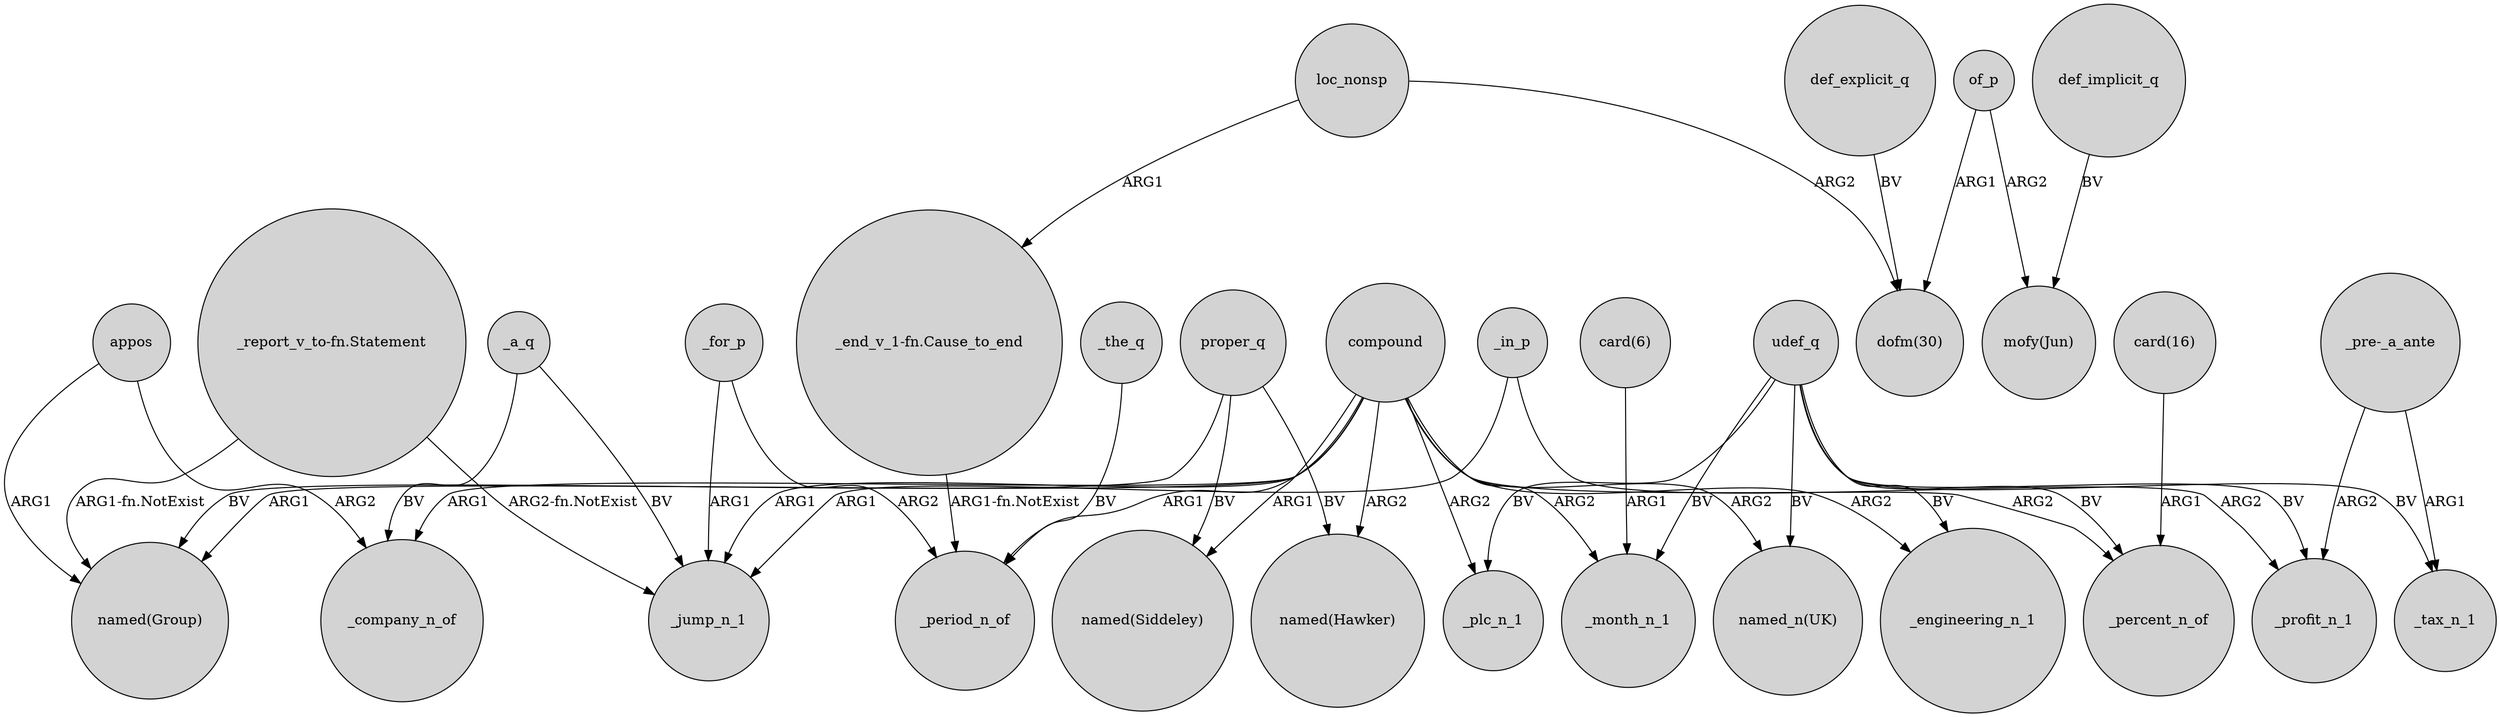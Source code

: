 digraph {
	node [shape=circle style=filled]
	udef_q -> "named_n(UK)" [label=BV]
	compound -> _month_n_1 [label=ARG2]
	of_p -> "mofy(Jun)" [label=ARG2]
	"_report_v_to-fn.Statement" -> "named(Group)" [label="ARG1-fn.NotExist"]
	"_pre-_a_ante" -> _tax_n_1 [label=ARG1]
	compound -> "named(Hawker)" [label=ARG2]
	compound -> _jump_n_1 [label=ARG1]
	compound -> "named(Siddeley)" [label=ARG1]
	_for_p -> _period_n_of [label=ARG2]
	udef_q -> _month_n_1 [label=BV]
	compound -> _percent_n_of [label=ARG2]
	"card(16)" -> _percent_n_of [label=ARG1]
	_a_q -> _jump_n_1 [label=BV]
	compound -> "named(Group)" [label=ARG1]
	compound -> _company_n_of [label=ARG1]
	udef_q -> _tax_n_1 [label=BV]
	_the_q -> _period_n_of [label=BV]
	compound -> _engineering_n_1 [label=ARG2]
	def_explicit_q -> "dofm(30)" [label=BV]
	proper_q -> "named(Hawker)" [label=BV]
	loc_nonsp -> "dofm(30)" [label=ARG2]
	def_implicit_q -> "mofy(Jun)" [label=BV]
	appos -> "named(Group)" [label=ARG1]
	appos -> _company_n_of [label=ARG2]
	_in_p -> _profit_n_1 [label=ARG2]
	compound -> _period_n_of [label=ARG1]
	compound -> "named_n(UK)" [label=ARG2]
	loc_nonsp -> "_end_v_1-fn.Cause_to_end" [label=ARG1]
	_a_q -> _company_n_of [label=BV]
	udef_q -> _plc_n_1 [label=BV]
	"_end_v_1-fn.Cause_to_end" -> _period_n_of [label="ARG1-fn.NotExist"]
	"_report_v_to-fn.Statement" -> _jump_n_1 [label="ARG2-fn.NotExist"]
	proper_q -> "named(Group)" [label=BV]
	_in_p -> _jump_n_1 [label=ARG1]
	udef_q -> _percent_n_of [label=BV]
	udef_q -> _profit_n_1 [label=BV]
	_for_p -> _jump_n_1 [label=ARG1]
	"card(6)" -> _month_n_1 [label=ARG1]
	of_p -> "dofm(30)" [label=ARG1]
	proper_q -> "named(Siddeley)" [label=BV]
	compound -> _plc_n_1 [label=ARG2]
	udef_q -> _engineering_n_1 [label=BV]
	"_pre-_a_ante" -> _profit_n_1 [label=ARG2]
}
